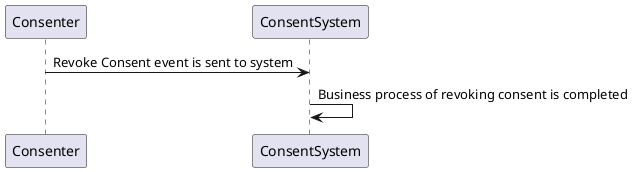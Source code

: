 @startuml
Consenter -> ConsentSystem: Revoke Consent event is sent to system
ConsentSystem -> ConsentSystem: Business process of revoking consent is completed
@enduml